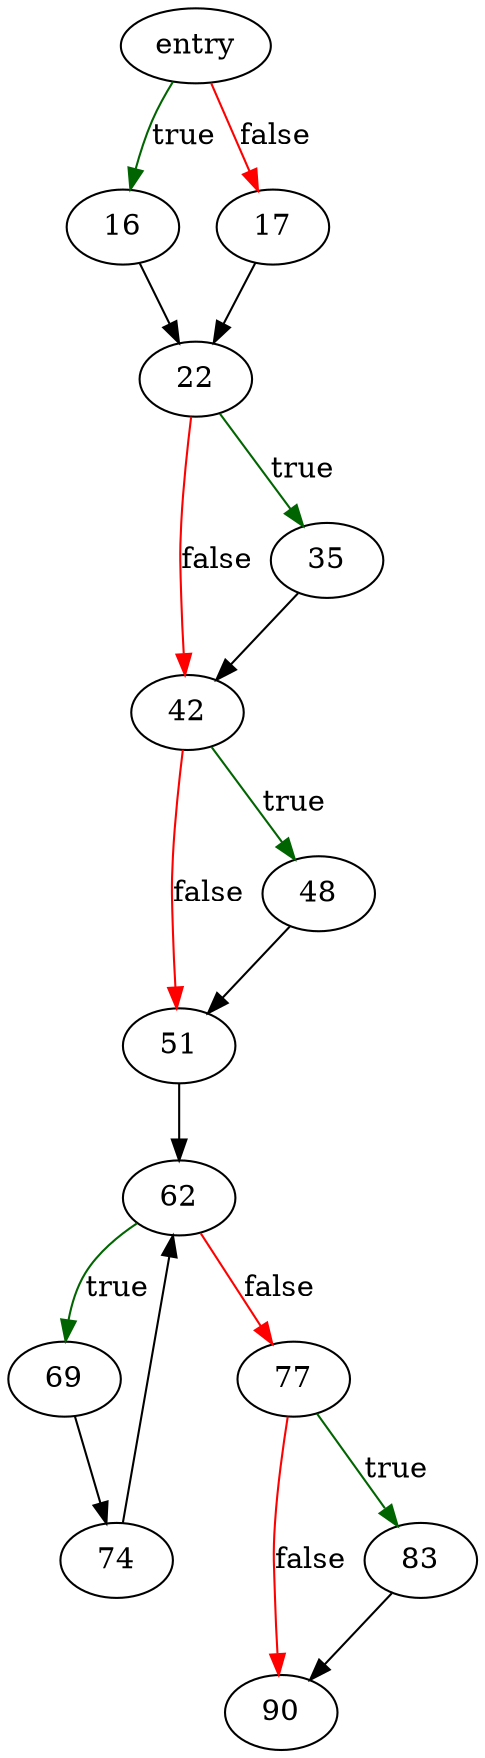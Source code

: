 digraph "sqlite3DefaultRowEst" {
	// Node definitions.
	1 [label=entry];
	16;
	17;
	22;
	35;
	42;
	48;
	51;
	62;
	69;
	74;
	77;
	83;
	90;

	// Edge definitions.
	1 -> 16 [
		color=darkgreen
		label=true
	];
	1 -> 17 [
		color=red
		label=false
	];
	16 -> 22;
	17 -> 22;
	22 -> 35 [
		color=darkgreen
		label=true
	];
	22 -> 42 [
		color=red
		label=false
	];
	35 -> 42;
	42 -> 48 [
		color=darkgreen
		label=true
	];
	42 -> 51 [
		color=red
		label=false
	];
	48 -> 51;
	51 -> 62;
	62 -> 69 [
		color=darkgreen
		label=true
	];
	62 -> 77 [
		color=red
		label=false
	];
	69 -> 74;
	74 -> 62;
	77 -> 83 [
		color=darkgreen
		label=true
	];
	77 -> 90 [
		color=red
		label=false
	];
	83 -> 90;
}